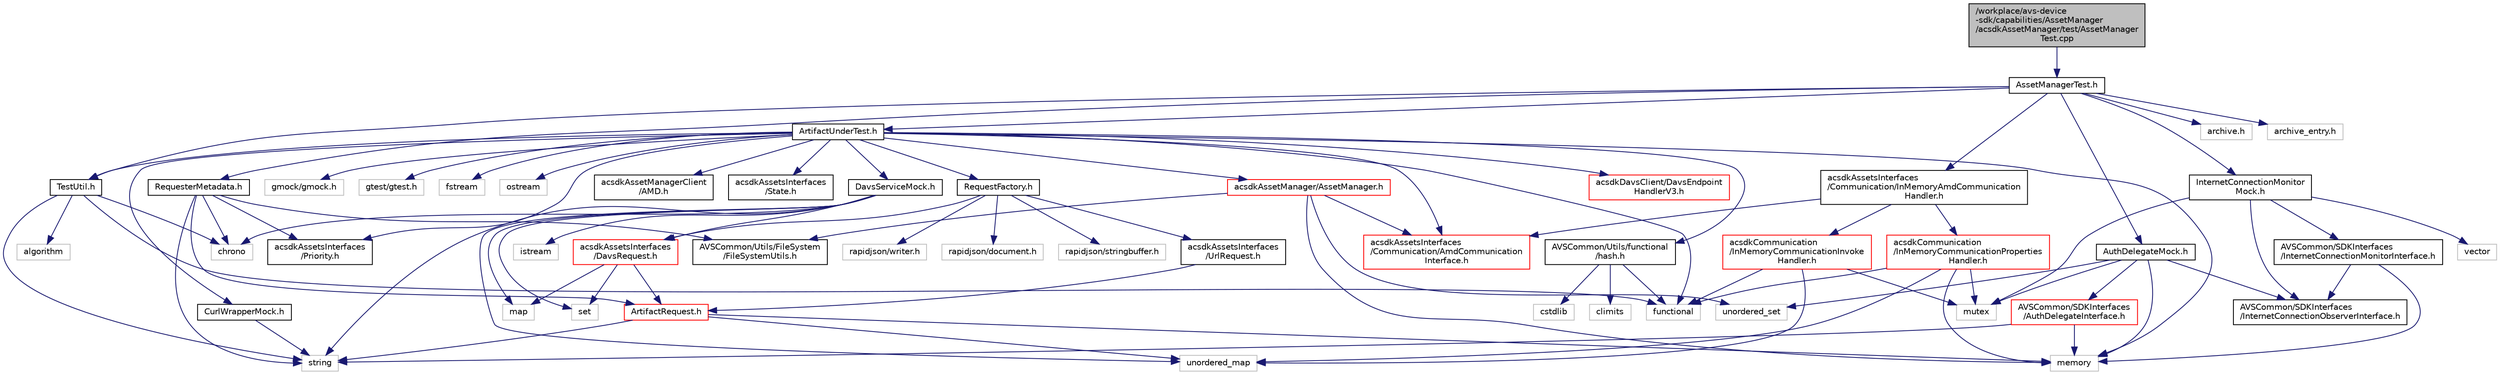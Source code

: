 digraph "/workplace/avs-device-sdk/capabilities/AssetManager/acsdkAssetManager/test/AssetManagerTest.cpp"
{
  edge [fontname="Helvetica",fontsize="10",labelfontname="Helvetica",labelfontsize="10"];
  node [fontname="Helvetica",fontsize="10",shape=record];
  Node0 [label="/workplace/avs-device\l-sdk/capabilities/AssetManager\l/acsdkAssetManager/test/AssetManager\lTest.cpp",height=0.2,width=0.4,color="black", fillcolor="grey75", style="filled", fontcolor="black"];
  Node0 -> Node1 [color="midnightblue",fontsize="10",style="solid",fontname="Helvetica"];
  Node1 [label="AssetManagerTest.h",height=0.2,width=0.4,color="black", fillcolor="white", style="filled",URL="$_asset_manager_test_8h.html"];
  Node1 -> Node2 [color="midnightblue",fontsize="10",style="solid",fontname="Helvetica"];
  Node2 [label="ArtifactUnderTest.h",height=0.2,width=0.4,color="black", fillcolor="white", style="filled",URL="$_artifact_under_test_8h.html"];
  Node2 -> Node3 [color="midnightblue",fontsize="10",style="solid",fontname="Helvetica"];
  Node3 [label="AVSCommon/Utils/functional\l/hash.h",height=0.2,width=0.4,color="black", fillcolor="white", style="filled",URL="$hash_8h.html"];
  Node3 -> Node4 [color="midnightblue",fontsize="10",style="solid",fontname="Helvetica"];
  Node4 [label="cstdlib",height=0.2,width=0.4,color="grey75", fillcolor="white", style="filled"];
  Node3 -> Node5 [color="midnightblue",fontsize="10",style="solid",fontname="Helvetica"];
  Node5 [label="climits",height=0.2,width=0.4,color="grey75", fillcolor="white", style="filled"];
  Node3 -> Node6 [color="midnightblue",fontsize="10",style="solid",fontname="Helvetica"];
  Node6 [label="functional",height=0.2,width=0.4,color="grey75", fillcolor="white", style="filled"];
  Node2 -> Node7 [color="midnightblue",fontsize="10",style="solid",fontname="Helvetica"];
  Node7 [label="CurlWrapperMock.h",height=0.2,width=0.4,color="black", fillcolor="white", style="filled",URL="$_curl_wrapper_mock_8h.html"];
  Node7 -> Node8 [color="midnightblue",fontsize="10",style="solid",fontname="Helvetica"];
  Node8 [label="string",height=0.2,width=0.4,color="grey75", fillcolor="white", style="filled"];
  Node2 -> Node9 [color="midnightblue",fontsize="10",style="solid",fontname="Helvetica"];
  Node9 [label="DavsServiceMock.h",height=0.2,width=0.4,color="black", fillcolor="white", style="filled",URL="$_davs_service_mock_8h.html"];
  Node9 -> Node10 [color="midnightblue",fontsize="10",style="solid",fontname="Helvetica"];
  Node10 [label="chrono",height=0.2,width=0.4,color="grey75", fillcolor="white", style="filled"];
  Node9 -> Node11 [color="midnightblue",fontsize="10",style="solid",fontname="Helvetica"];
  Node11 [label="istream",height=0.2,width=0.4,color="grey75", fillcolor="white", style="filled"];
  Node9 -> Node12 [color="midnightblue",fontsize="10",style="solid",fontname="Helvetica"];
  Node12 [label="map",height=0.2,width=0.4,color="grey75", fillcolor="white", style="filled"];
  Node9 -> Node13 [color="midnightblue",fontsize="10",style="solid",fontname="Helvetica"];
  Node13 [label="set",height=0.2,width=0.4,color="grey75", fillcolor="white", style="filled"];
  Node9 -> Node8 [color="midnightblue",fontsize="10",style="solid",fontname="Helvetica"];
  Node9 -> Node14 [color="midnightblue",fontsize="10",style="solid",fontname="Helvetica"];
  Node14 [label="unordered_map",height=0.2,width=0.4,color="grey75", fillcolor="white", style="filled"];
  Node9 -> Node15 [color="midnightblue",fontsize="10",style="solid",fontname="Helvetica"];
  Node15 [label="acsdkAssetsInterfaces\l/DavsRequest.h",height=0.2,width=0.4,color="red", fillcolor="white", style="filled",URL="$_davs_request_8h.html"];
  Node15 -> Node12 [color="midnightblue",fontsize="10",style="solid",fontname="Helvetica"];
  Node15 -> Node13 [color="midnightblue",fontsize="10",style="solid",fontname="Helvetica"];
  Node15 -> Node16 [color="midnightblue",fontsize="10",style="solid",fontname="Helvetica"];
  Node16 [label="ArtifactRequest.h",height=0.2,width=0.4,color="red", fillcolor="white", style="filled",URL="$_artifact_request_8h.html"];
  Node16 -> Node17 [color="midnightblue",fontsize="10",style="solid",fontname="Helvetica"];
  Node17 [label="memory",height=0.2,width=0.4,color="grey75", fillcolor="white", style="filled"];
  Node16 -> Node8 [color="midnightblue",fontsize="10",style="solid",fontname="Helvetica"];
  Node16 -> Node14 [color="midnightblue",fontsize="10",style="solid",fontname="Helvetica"];
  Node2 -> Node20 [color="midnightblue",fontsize="10",style="solid",fontname="Helvetica"];
  Node20 [label="TestUtil.h",height=0.2,width=0.4,color="black", fillcolor="white", style="filled",URL="$_test_util_8h.html"];
  Node20 -> Node21 [color="midnightblue",fontsize="10",style="solid",fontname="Helvetica"];
  Node21 [label="algorithm",height=0.2,width=0.4,color="grey75", fillcolor="white", style="filled"];
  Node20 -> Node10 [color="midnightblue",fontsize="10",style="solid",fontname="Helvetica"];
  Node20 -> Node6 [color="midnightblue",fontsize="10",style="solid",fontname="Helvetica"];
  Node20 -> Node8 [color="midnightblue",fontsize="10",style="solid",fontname="Helvetica"];
  Node2 -> Node22 [color="midnightblue",fontsize="10",style="solid",fontname="Helvetica"];
  Node22 [label="gmock/gmock.h",height=0.2,width=0.4,color="grey75", fillcolor="white", style="filled"];
  Node2 -> Node23 [color="midnightblue",fontsize="10",style="solid",fontname="Helvetica"];
  Node23 [label="gtest/gtest.h",height=0.2,width=0.4,color="grey75", fillcolor="white", style="filled"];
  Node2 -> Node24 [color="midnightblue",fontsize="10",style="solid",fontname="Helvetica"];
  Node24 [label="fstream",height=0.2,width=0.4,color="grey75", fillcolor="white", style="filled"];
  Node2 -> Node6 [color="midnightblue",fontsize="10",style="solid",fontname="Helvetica"];
  Node2 -> Node17 [color="midnightblue",fontsize="10",style="solid",fontname="Helvetica"];
  Node2 -> Node25 [color="midnightblue",fontsize="10",style="solid",fontname="Helvetica"];
  Node25 [label="ostream",height=0.2,width=0.4,color="grey75", fillcolor="white", style="filled"];
  Node2 -> Node26 [color="midnightblue",fontsize="10",style="solid",fontname="Helvetica"];
  Node26 [label="RequestFactory.h",height=0.2,width=0.4,color="black", fillcolor="white", style="filled",URL="$_request_factory_8h.html"];
  Node26 -> Node27 [color="midnightblue",fontsize="10",style="solid",fontname="Helvetica"];
  Node27 [label="rapidjson/document.h",height=0.2,width=0.4,color="grey75", fillcolor="white", style="filled"];
  Node26 -> Node28 [color="midnightblue",fontsize="10",style="solid",fontname="Helvetica"];
  Node28 [label="rapidjson/stringbuffer.h",height=0.2,width=0.4,color="grey75", fillcolor="white", style="filled"];
  Node26 -> Node29 [color="midnightblue",fontsize="10",style="solid",fontname="Helvetica"];
  Node29 [label="rapidjson/writer.h",height=0.2,width=0.4,color="grey75", fillcolor="white", style="filled"];
  Node26 -> Node15 [color="midnightblue",fontsize="10",style="solid",fontname="Helvetica"];
  Node26 -> Node30 [color="midnightblue",fontsize="10",style="solid",fontname="Helvetica"];
  Node30 [label="acsdkAssetsInterfaces\l/UrlRequest.h",height=0.2,width=0.4,color="black", fillcolor="white", style="filled",URL="$_url_request_8h.html"];
  Node30 -> Node16 [color="midnightblue",fontsize="10",style="solid",fontname="Helvetica"];
  Node2 -> Node31 [color="midnightblue",fontsize="10",style="solid",fontname="Helvetica"];
  Node31 [label="acsdkAssetManager/AssetManager.h",height=0.2,width=0.4,color="red", fillcolor="white", style="filled",URL="$_asset_manager_8h.html"];
  Node31 -> Node32 [color="midnightblue",fontsize="10",style="solid",fontname="Helvetica"];
  Node32 [label="AVSCommon/Utils/FileSystem\l/FileSystemUtils.h",height=0.2,width=0.4,color="black", fillcolor="white", style="filled",URL="$_file_system_utils_8h.html"];
  Node31 -> Node17 [color="midnightblue",fontsize="10",style="solid",fontname="Helvetica"];
  Node31 -> Node68 [color="midnightblue",fontsize="10",style="solid",fontname="Helvetica"];
  Node68 [label="unordered_set",height=0.2,width=0.4,color="grey75", fillcolor="white", style="filled"];
  Node31 -> Node70 [color="midnightblue",fontsize="10",style="solid",fontname="Helvetica"];
  Node70 [label="acsdkAssetsInterfaces\l/Communication/AmdCommunication\lInterface.h",height=0.2,width=0.4,color="red", fillcolor="white", style="filled",URL="$_amd_communication_interface_8h.html"];
  Node2 -> Node101 [color="midnightblue",fontsize="10",style="solid",fontname="Helvetica"];
  Node101 [label="acsdkAssetManagerClient\l/AMD.h",height=0.2,width=0.4,color="black", fillcolor="white", style="filled",URL="$_a_m_d_8h.html"];
  Node2 -> Node70 [color="midnightblue",fontsize="10",style="solid",fontname="Helvetica"];
  Node2 -> Node102 [color="midnightblue",fontsize="10",style="solid",fontname="Helvetica"];
  Node102 [label="acsdkAssetsInterfaces\l/Priority.h",height=0.2,width=0.4,color="black", fillcolor="white", style="filled",URL="$capabilities_2_davs_client_2acsdk_assets_interfaces_2include_2acsdk_assets_interfaces_2_priority_8h.html"];
  Node2 -> Node103 [color="midnightblue",fontsize="10",style="solid",fontname="Helvetica"];
  Node103 [label="acsdkAssetsInterfaces\l/State.h",height=0.2,width=0.4,color="black", fillcolor="white", style="filled",URL="$_state_8h.html"];
  Node2 -> Node104 [color="midnightblue",fontsize="10",style="solid",fontname="Helvetica"];
  Node104 [label="acsdkDavsClient/DavsEndpoint\lHandlerV3.h",height=0.2,width=0.4,color="red", fillcolor="white", style="filled",URL="$_davs_endpoint_handler_v3_8h.html"];
  Node1 -> Node105 [color="midnightblue",fontsize="10",style="solid",fontname="Helvetica"];
  Node105 [label="AuthDelegateMock.h",height=0.2,width=0.4,color="black", fillcolor="white", style="filled",URL="$_auth_delegate_mock_8h.html"];
  Node105 -> Node17 [color="midnightblue",fontsize="10",style="solid",fontname="Helvetica"];
  Node105 -> Node44 [color="midnightblue",fontsize="10",style="solid",fontname="Helvetica"];
  Node44 [label="mutex",height=0.2,width=0.4,color="grey75", fillcolor="white", style="filled"];
  Node105 -> Node68 [color="midnightblue",fontsize="10",style="solid",fontname="Helvetica"];
  Node105 -> Node85 [color="midnightblue",fontsize="10",style="solid",fontname="Helvetica"];
  Node85 [label="AVSCommon/SDKInterfaces\l/AuthDelegateInterface.h",height=0.2,width=0.4,color="red", fillcolor="white", style="filled",URL="$_auth_delegate_interface_8h.html"];
  Node85 -> Node17 [color="midnightblue",fontsize="10",style="solid",fontname="Helvetica"];
  Node85 -> Node8 [color="midnightblue",fontsize="10",style="solid",fontname="Helvetica"];
  Node105 -> Node83 [color="midnightblue",fontsize="10",style="solid",fontname="Helvetica"];
  Node83 [label="AVSCommon/SDKInterfaces\l/InternetConnectionObserverInterface.h",height=0.2,width=0.4,color="black", fillcolor="white", style="filled",URL="$_internet_connection_observer_interface_8h.html"];
  Node1 -> Node106 [color="midnightblue",fontsize="10",style="solid",fontname="Helvetica"];
  Node106 [label="InternetConnectionMonitor\lMock.h",height=0.2,width=0.4,color="black", fillcolor="white", style="filled",URL="$_internet_connection_monitor_mock_8h.html"];
  Node106 -> Node82 [color="midnightblue",fontsize="10",style="solid",fontname="Helvetica"];
  Node82 [label="AVSCommon/SDKInterfaces\l/InternetConnectionMonitorInterface.h",height=0.2,width=0.4,color="black", fillcolor="white", style="filled",URL="$_internet_connection_monitor_interface_8h.html"];
  Node82 -> Node17 [color="midnightblue",fontsize="10",style="solid",fontname="Helvetica"];
  Node82 -> Node83 [color="midnightblue",fontsize="10",style="solid",fontname="Helvetica"];
  Node106 -> Node83 [color="midnightblue",fontsize="10",style="solid",fontname="Helvetica"];
  Node106 -> Node44 [color="midnightblue",fontsize="10",style="solid",fontname="Helvetica"];
  Node106 -> Node35 [color="midnightblue",fontsize="10",style="solid",fontname="Helvetica"];
  Node35 [label="vector",height=0.2,width=0.4,color="grey75", fillcolor="white", style="filled"];
  Node1 -> Node107 [color="midnightblue",fontsize="10",style="solid",fontname="Helvetica"];
  Node107 [label="RequesterMetadata.h",height=0.2,width=0.4,color="black", fillcolor="white", style="filled",URL="$_requester_metadata_8h.html"];
  Node107 -> Node32 [color="midnightblue",fontsize="10",style="solid",fontname="Helvetica"];
  Node107 -> Node10 [color="midnightblue",fontsize="10",style="solid",fontname="Helvetica"];
  Node107 -> Node8 [color="midnightblue",fontsize="10",style="solid",fontname="Helvetica"];
  Node107 -> Node16 [color="midnightblue",fontsize="10",style="solid",fontname="Helvetica"];
  Node107 -> Node102 [color="midnightblue",fontsize="10",style="solid",fontname="Helvetica"];
  Node1 -> Node20 [color="midnightblue",fontsize="10",style="solid",fontname="Helvetica"];
  Node1 -> Node108 [color="midnightblue",fontsize="10",style="solid",fontname="Helvetica"];
  Node108 [label="acsdkAssetsInterfaces\l/Communication/InMemoryAmdCommunication\lHandler.h",height=0.2,width=0.4,color="black", fillcolor="white", style="filled",URL="$_in_memory_amd_communication_handler_8h.html"];
  Node108 -> Node109 [color="midnightblue",fontsize="10",style="solid",fontname="Helvetica"];
  Node109 [label="acsdkCommunication\l/InMemoryCommunicationInvoke\lHandler.h",height=0.2,width=0.4,color="red", fillcolor="white", style="filled",URL="$_in_memory_communication_invoke_handler_8h.html"];
  Node109 -> Node6 [color="midnightblue",fontsize="10",style="solid",fontname="Helvetica"];
  Node109 -> Node44 [color="midnightblue",fontsize="10",style="solid",fontname="Helvetica"];
  Node109 -> Node14 [color="midnightblue",fontsize="10",style="solid",fontname="Helvetica"];
  Node108 -> Node110 [color="midnightblue",fontsize="10",style="solid",fontname="Helvetica"];
  Node110 [label="acsdkCommunication\l/InMemoryCommunicationProperties\lHandler.h",height=0.2,width=0.4,color="red", fillcolor="white", style="filled",URL="$_in_memory_communication_properties_handler_8h.html"];
  Node110 -> Node6 [color="midnightblue",fontsize="10",style="solid",fontname="Helvetica"];
  Node110 -> Node17 [color="midnightblue",fontsize="10",style="solid",fontname="Helvetica"];
  Node110 -> Node44 [color="midnightblue",fontsize="10",style="solid",fontname="Helvetica"];
  Node110 -> Node14 [color="midnightblue",fontsize="10",style="solid",fontname="Helvetica"];
  Node108 -> Node70 [color="midnightblue",fontsize="10",style="solid",fontname="Helvetica"];
  Node1 -> Node111 [color="midnightblue",fontsize="10",style="solid",fontname="Helvetica"];
  Node111 [label="archive.h",height=0.2,width=0.4,color="grey75", fillcolor="white", style="filled"];
  Node1 -> Node112 [color="midnightblue",fontsize="10",style="solid",fontname="Helvetica"];
  Node112 [label="archive_entry.h",height=0.2,width=0.4,color="grey75", fillcolor="white", style="filled"];
}
